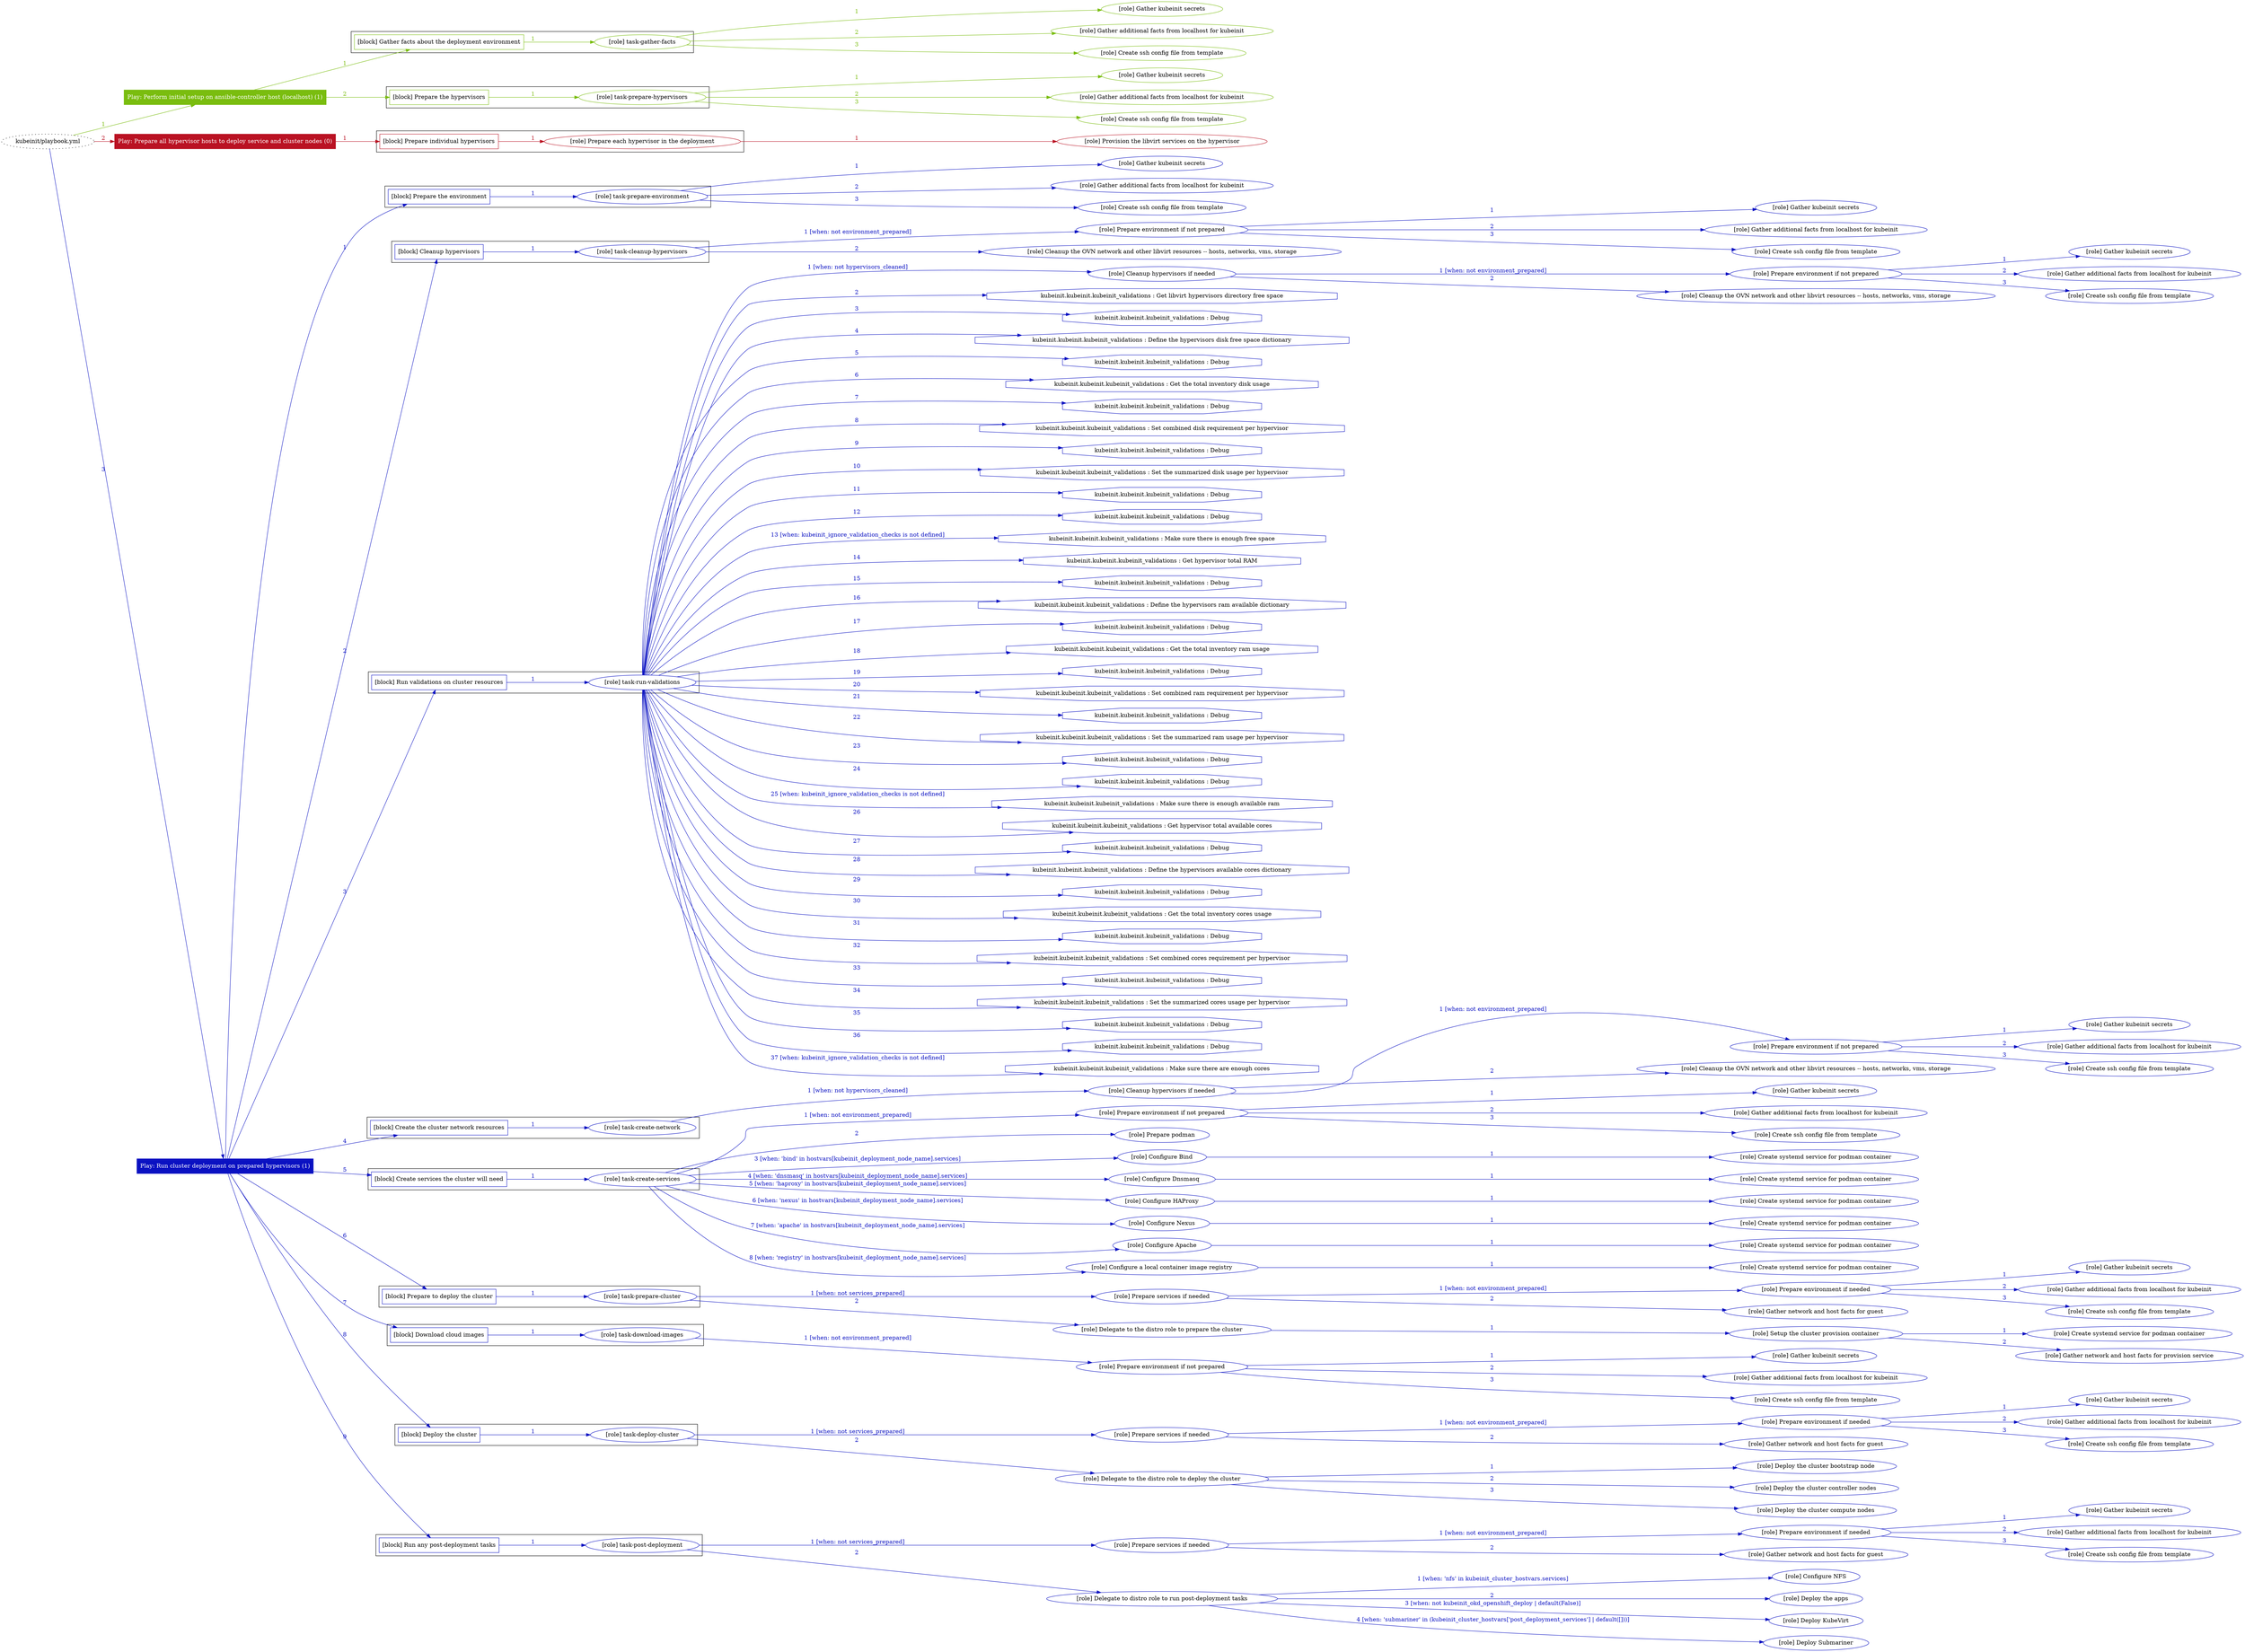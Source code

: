 digraph {
	graph [concentrate=true ordering=in rankdir=LR ratio=fill]
	edge [esep=5 sep=10]
	"kubeinit/playbook.yml" [URL="/home/runner/work/kubeinit/kubeinit/kubeinit/playbook.yml" id=playbook_770b2bcb style=dotted]
	play_a6b2f425 [label="Play: Perform initial setup on ansible-controller host (localhost) (1)" URL="/home/runner/work/kubeinit/kubeinit/kubeinit/playbook.yml" color="#7abd0f" fontcolor="#ffffff" id=play_a6b2f425 shape=box style=filled tooltip=localhost]
	"kubeinit/playbook.yml" -> play_a6b2f425 [label="1 " color="#7abd0f" fontcolor="#7abd0f" id=edge_608f2a81 labeltooltip="1 " tooltip="1 "]
	subgraph "Gather kubeinit secrets" {
		role_9c0bedec [label="[role] Gather kubeinit secrets" URL="/home/runner/.ansible/collections/ansible_collections/kubeinit/kubeinit/roles/kubeinit_prepare/tasks/gather_kubeinit_facts.yml" color="#7abd0f" id=role_9c0bedec tooltip="Gather kubeinit secrets"]
	}
	subgraph "Gather additional facts from localhost for kubeinit" {
		role_48fc778f [label="[role] Gather additional facts from localhost for kubeinit" URL="/home/runner/.ansible/collections/ansible_collections/kubeinit/kubeinit/roles/kubeinit_prepare/tasks/gather_kubeinit_facts.yml" color="#7abd0f" id=role_48fc778f tooltip="Gather additional facts from localhost for kubeinit"]
	}
	subgraph "Create ssh config file from template" {
		role_ca188989 [label="[role] Create ssh config file from template" URL="/home/runner/.ansible/collections/ansible_collections/kubeinit/kubeinit/roles/kubeinit_prepare/tasks/gather_kubeinit_facts.yml" color="#7abd0f" id=role_ca188989 tooltip="Create ssh config file from template"]
	}
	subgraph "task-gather-facts" {
		role_bcf61b9e [label="[role] task-gather-facts" URL="/home/runner/work/kubeinit/kubeinit/kubeinit/playbook.yml" color="#7abd0f" id=role_bcf61b9e tooltip="task-gather-facts"]
		role_bcf61b9e -> role_9c0bedec [label="1 " color="#7abd0f" fontcolor="#7abd0f" id=edge_e5b23761 labeltooltip="1 " tooltip="1 "]
		role_bcf61b9e -> role_48fc778f [label="2 " color="#7abd0f" fontcolor="#7abd0f" id=edge_c24b27b9 labeltooltip="2 " tooltip="2 "]
		role_bcf61b9e -> role_ca188989 [label="3 " color="#7abd0f" fontcolor="#7abd0f" id=edge_bb64323b labeltooltip="3 " tooltip="3 "]
	}
	subgraph "Gather kubeinit secrets" {
		role_89c09a71 [label="[role] Gather kubeinit secrets" URL="/home/runner/.ansible/collections/ansible_collections/kubeinit/kubeinit/roles/kubeinit_prepare/tasks/gather_kubeinit_facts.yml" color="#7abd0f" id=role_89c09a71 tooltip="Gather kubeinit secrets"]
	}
	subgraph "Gather additional facts from localhost for kubeinit" {
		role_793e8bdf [label="[role] Gather additional facts from localhost for kubeinit" URL="/home/runner/.ansible/collections/ansible_collections/kubeinit/kubeinit/roles/kubeinit_prepare/tasks/gather_kubeinit_facts.yml" color="#7abd0f" id=role_793e8bdf tooltip="Gather additional facts from localhost for kubeinit"]
	}
	subgraph "Create ssh config file from template" {
		role_535d9279 [label="[role] Create ssh config file from template" URL="/home/runner/.ansible/collections/ansible_collections/kubeinit/kubeinit/roles/kubeinit_prepare/tasks/gather_kubeinit_facts.yml" color="#7abd0f" id=role_535d9279 tooltip="Create ssh config file from template"]
	}
	subgraph "task-prepare-hypervisors" {
		role_38dd5b5f [label="[role] task-prepare-hypervisors" URL="/home/runner/work/kubeinit/kubeinit/kubeinit/playbook.yml" color="#7abd0f" id=role_38dd5b5f tooltip="task-prepare-hypervisors"]
		role_38dd5b5f -> role_89c09a71 [label="1 " color="#7abd0f" fontcolor="#7abd0f" id=edge_a8c02b60 labeltooltip="1 " tooltip="1 "]
		role_38dd5b5f -> role_793e8bdf [label="2 " color="#7abd0f" fontcolor="#7abd0f" id=edge_5cfa7fcc labeltooltip="2 " tooltip="2 "]
		role_38dd5b5f -> role_535d9279 [label="3 " color="#7abd0f" fontcolor="#7abd0f" id=edge_6ad752a6 labeltooltip="3 " tooltip="3 "]
	}
	subgraph "Play: Perform initial setup on ansible-controller host (localhost) (1)" {
		play_a6b2f425 -> block_223e8fef [label=1 color="#7abd0f" fontcolor="#7abd0f" id=edge_dcefed57 labeltooltip=1 tooltip=1]
		subgraph cluster_block_223e8fef {
			block_223e8fef [label="[block] Gather facts about the deployment environment" URL="/home/runner/work/kubeinit/kubeinit/kubeinit/playbook.yml" color="#7abd0f" id=block_223e8fef labeltooltip="Gather facts about the deployment environment" shape=box tooltip="Gather facts about the deployment environment"]
			block_223e8fef -> role_bcf61b9e [label="1 " color="#7abd0f" fontcolor="#7abd0f" id=edge_dea674a2 labeltooltip="1 " tooltip="1 "]
		}
		play_a6b2f425 -> block_bfd8b9db [label=2 color="#7abd0f" fontcolor="#7abd0f" id=edge_cc763da4 labeltooltip=2 tooltip=2]
		subgraph cluster_block_bfd8b9db {
			block_bfd8b9db [label="[block] Prepare the hypervisors" URL="/home/runner/work/kubeinit/kubeinit/kubeinit/playbook.yml" color="#7abd0f" id=block_bfd8b9db labeltooltip="Prepare the hypervisors" shape=box tooltip="Prepare the hypervisors"]
			block_bfd8b9db -> role_38dd5b5f [label="1 " color="#7abd0f" fontcolor="#7abd0f" id=edge_e0e0396a labeltooltip="1 " tooltip="1 "]
		}
	}
	play_3bdda816 [label="Play: Prepare all hypervisor hosts to deploy service and cluster nodes (0)" URL="/home/runner/work/kubeinit/kubeinit/kubeinit/playbook.yml" color="#ba1223" fontcolor="#ffffff" id=play_3bdda816 shape=box style=filled tooltip="Play: Prepare all hypervisor hosts to deploy service and cluster nodes (0)"]
	"kubeinit/playbook.yml" -> play_3bdda816 [label="2 " color="#ba1223" fontcolor="#ba1223" id=edge_a50a8cf2 labeltooltip="2 " tooltip="2 "]
	subgraph "Provision the libvirt services on the hypervisor" {
		role_02115a46 [label="[role] Provision the libvirt services on the hypervisor" URL="/home/runner/.ansible/collections/ansible_collections/kubeinit/kubeinit/roles/kubeinit_prepare/tasks/prepare_hypervisor.yml" color="#ba1223" id=role_02115a46 tooltip="Provision the libvirt services on the hypervisor"]
	}
	subgraph "Prepare each hypervisor in the deployment" {
		role_7aa940b7 [label="[role] Prepare each hypervisor in the deployment" URL="/home/runner/work/kubeinit/kubeinit/kubeinit/playbook.yml" color="#ba1223" id=role_7aa940b7 tooltip="Prepare each hypervisor in the deployment"]
		role_7aa940b7 -> role_02115a46 [label="1 " color="#ba1223" fontcolor="#ba1223" id=edge_b6061220 labeltooltip="1 " tooltip="1 "]
	}
	subgraph "Play: Prepare all hypervisor hosts to deploy service and cluster nodes (0)" {
		play_3bdda816 -> block_2fdb4573 [label=1 color="#ba1223" fontcolor="#ba1223" id=edge_1184bcc7 labeltooltip=1 tooltip=1]
		subgraph cluster_block_2fdb4573 {
			block_2fdb4573 [label="[block] Prepare individual hypervisors" URL="/home/runner/work/kubeinit/kubeinit/kubeinit/playbook.yml" color="#ba1223" id=block_2fdb4573 labeltooltip="Prepare individual hypervisors" shape=box tooltip="Prepare individual hypervisors"]
			block_2fdb4573 -> role_7aa940b7 [label="1 " color="#ba1223" fontcolor="#ba1223" id=edge_c86966ab labeltooltip="1 " tooltip="1 "]
		}
	}
	play_86068a63 [label="Play: Run cluster deployment on prepared hypervisors (1)" URL="/home/runner/work/kubeinit/kubeinit/kubeinit/playbook.yml" color="#0a11c2" fontcolor="#ffffff" id=play_86068a63 shape=box style=filled tooltip=localhost]
	"kubeinit/playbook.yml" -> play_86068a63 [label="3 " color="#0a11c2" fontcolor="#0a11c2" id=edge_2d4838cb labeltooltip="3 " tooltip="3 "]
	subgraph "Gather kubeinit secrets" {
		role_37e8c3ee [label="[role] Gather kubeinit secrets" URL="/home/runner/.ansible/collections/ansible_collections/kubeinit/kubeinit/roles/kubeinit_prepare/tasks/gather_kubeinit_facts.yml" color="#0a11c2" id=role_37e8c3ee tooltip="Gather kubeinit secrets"]
	}
	subgraph "Gather additional facts from localhost for kubeinit" {
		role_6dc13f31 [label="[role] Gather additional facts from localhost for kubeinit" URL="/home/runner/.ansible/collections/ansible_collections/kubeinit/kubeinit/roles/kubeinit_prepare/tasks/gather_kubeinit_facts.yml" color="#0a11c2" id=role_6dc13f31 tooltip="Gather additional facts from localhost for kubeinit"]
	}
	subgraph "Create ssh config file from template" {
		role_fbb7401f [label="[role] Create ssh config file from template" URL="/home/runner/.ansible/collections/ansible_collections/kubeinit/kubeinit/roles/kubeinit_prepare/tasks/gather_kubeinit_facts.yml" color="#0a11c2" id=role_fbb7401f tooltip="Create ssh config file from template"]
	}
	subgraph "task-prepare-environment" {
		role_91765e8a [label="[role] task-prepare-environment" URL="/home/runner/work/kubeinit/kubeinit/kubeinit/playbook.yml" color="#0a11c2" id=role_91765e8a tooltip="task-prepare-environment"]
		role_91765e8a -> role_37e8c3ee [label="1 " color="#0a11c2" fontcolor="#0a11c2" id=edge_6fc6bd46 labeltooltip="1 " tooltip="1 "]
		role_91765e8a -> role_6dc13f31 [label="2 " color="#0a11c2" fontcolor="#0a11c2" id=edge_27623c26 labeltooltip="2 " tooltip="2 "]
		role_91765e8a -> role_fbb7401f [label="3 " color="#0a11c2" fontcolor="#0a11c2" id=edge_b72da853 labeltooltip="3 " tooltip="3 "]
	}
	subgraph "Gather kubeinit secrets" {
		role_6a62e48d [label="[role] Gather kubeinit secrets" URL="/home/runner/.ansible/collections/ansible_collections/kubeinit/kubeinit/roles/kubeinit_prepare/tasks/gather_kubeinit_facts.yml" color="#0a11c2" id=role_6a62e48d tooltip="Gather kubeinit secrets"]
	}
	subgraph "Gather additional facts from localhost for kubeinit" {
		role_658aa18d [label="[role] Gather additional facts from localhost for kubeinit" URL="/home/runner/.ansible/collections/ansible_collections/kubeinit/kubeinit/roles/kubeinit_prepare/tasks/gather_kubeinit_facts.yml" color="#0a11c2" id=role_658aa18d tooltip="Gather additional facts from localhost for kubeinit"]
	}
	subgraph "Create ssh config file from template" {
		role_0465b2ec [label="[role] Create ssh config file from template" URL="/home/runner/.ansible/collections/ansible_collections/kubeinit/kubeinit/roles/kubeinit_prepare/tasks/gather_kubeinit_facts.yml" color="#0a11c2" id=role_0465b2ec tooltip="Create ssh config file from template"]
	}
	subgraph "Prepare environment if not prepared" {
		role_eb8ee64f [label="[role] Prepare environment if not prepared" URL="/home/runner/.ansible/collections/ansible_collections/kubeinit/kubeinit/roles/kubeinit_prepare/tasks/cleanup_hypervisors.yml" color="#0a11c2" id=role_eb8ee64f tooltip="Prepare environment if not prepared"]
		role_eb8ee64f -> role_6a62e48d [label="1 " color="#0a11c2" fontcolor="#0a11c2" id=edge_c602023e labeltooltip="1 " tooltip="1 "]
		role_eb8ee64f -> role_658aa18d [label="2 " color="#0a11c2" fontcolor="#0a11c2" id=edge_2c1552a1 labeltooltip="2 " tooltip="2 "]
		role_eb8ee64f -> role_0465b2ec [label="3 " color="#0a11c2" fontcolor="#0a11c2" id=edge_e25130ec labeltooltip="3 " tooltip="3 "]
	}
	subgraph "Cleanup the OVN network and other libvirt resources -- hosts, networks, vms, storage" {
		role_4af58c24 [label="[role] Cleanup the OVN network and other libvirt resources -- hosts, networks, vms, storage" URL="/home/runner/.ansible/collections/ansible_collections/kubeinit/kubeinit/roles/kubeinit_prepare/tasks/cleanup_hypervisors.yml" color="#0a11c2" id=role_4af58c24 tooltip="Cleanup the OVN network and other libvirt resources -- hosts, networks, vms, storage"]
	}
	subgraph "task-cleanup-hypervisors" {
		role_b2618529 [label="[role] task-cleanup-hypervisors" URL="/home/runner/work/kubeinit/kubeinit/kubeinit/playbook.yml" color="#0a11c2" id=role_b2618529 tooltip="task-cleanup-hypervisors"]
		role_b2618529 -> role_eb8ee64f [label="1 [when: not environment_prepared]" color="#0a11c2" fontcolor="#0a11c2" id=edge_8017316e labeltooltip="1 [when: not environment_prepared]" tooltip="1 [when: not environment_prepared]"]
		role_b2618529 -> role_4af58c24 [label="2 " color="#0a11c2" fontcolor="#0a11c2" id=edge_a6988690 labeltooltip="2 " tooltip="2 "]
	}
	subgraph "Gather kubeinit secrets" {
		role_9f1d3b28 [label="[role] Gather kubeinit secrets" URL="/home/runner/.ansible/collections/ansible_collections/kubeinit/kubeinit/roles/kubeinit_prepare/tasks/gather_kubeinit_facts.yml" color="#0a11c2" id=role_9f1d3b28 tooltip="Gather kubeinit secrets"]
	}
	subgraph "Gather additional facts from localhost for kubeinit" {
		role_761187b3 [label="[role] Gather additional facts from localhost for kubeinit" URL="/home/runner/.ansible/collections/ansible_collections/kubeinit/kubeinit/roles/kubeinit_prepare/tasks/gather_kubeinit_facts.yml" color="#0a11c2" id=role_761187b3 tooltip="Gather additional facts from localhost for kubeinit"]
	}
	subgraph "Create ssh config file from template" {
		role_08616731 [label="[role] Create ssh config file from template" URL="/home/runner/.ansible/collections/ansible_collections/kubeinit/kubeinit/roles/kubeinit_prepare/tasks/gather_kubeinit_facts.yml" color="#0a11c2" id=role_08616731 tooltip="Create ssh config file from template"]
	}
	subgraph "Prepare environment if not prepared" {
		role_edda09ac [label="[role] Prepare environment if not prepared" URL="/home/runner/.ansible/collections/ansible_collections/kubeinit/kubeinit/roles/kubeinit_prepare/tasks/cleanup_hypervisors.yml" color="#0a11c2" id=role_edda09ac tooltip="Prepare environment if not prepared"]
		role_edda09ac -> role_9f1d3b28 [label="1 " color="#0a11c2" fontcolor="#0a11c2" id=edge_7bbaef90 labeltooltip="1 " tooltip="1 "]
		role_edda09ac -> role_761187b3 [label="2 " color="#0a11c2" fontcolor="#0a11c2" id=edge_a085eb67 labeltooltip="2 " tooltip="2 "]
		role_edda09ac -> role_08616731 [label="3 " color="#0a11c2" fontcolor="#0a11c2" id=edge_4e32f335 labeltooltip="3 " tooltip="3 "]
	}
	subgraph "Cleanup the OVN network and other libvirt resources -- hosts, networks, vms, storage" {
		role_241ee6b4 [label="[role] Cleanup the OVN network and other libvirt resources -- hosts, networks, vms, storage" URL="/home/runner/.ansible/collections/ansible_collections/kubeinit/kubeinit/roles/kubeinit_prepare/tasks/cleanup_hypervisors.yml" color="#0a11c2" id=role_241ee6b4 tooltip="Cleanup the OVN network and other libvirt resources -- hosts, networks, vms, storage"]
	}
	subgraph "Cleanup hypervisors if needed" {
		role_dd9316d0 [label="[role] Cleanup hypervisors if needed" URL="/home/runner/.ansible/collections/ansible_collections/kubeinit/kubeinit/roles/kubeinit_validations/tasks/main.yml" color="#0a11c2" id=role_dd9316d0 tooltip="Cleanup hypervisors if needed"]
		role_dd9316d0 -> role_edda09ac [label="1 [when: not environment_prepared]" color="#0a11c2" fontcolor="#0a11c2" id=edge_c440ba37 labeltooltip="1 [when: not environment_prepared]" tooltip="1 [when: not environment_prepared]"]
		role_dd9316d0 -> role_241ee6b4 [label="2 " color="#0a11c2" fontcolor="#0a11c2" id=edge_a31e7faf labeltooltip="2 " tooltip="2 "]
	}
	subgraph "task-run-validations" {
		role_c16fe1de [label="[role] task-run-validations" URL="/home/runner/work/kubeinit/kubeinit/kubeinit/playbook.yml" color="#0a11c2" id=role_c16fe1de tooltip="task-run-validations"]
		role_c16fe1de -> role_dd9316d0 [label="1 [when: not hypervisors_cleaned]" color="#0a11c2" fontcolor="#0a11c2" id=edge_351ab6a3 labeltooltip="1 [when: not hypervisors_cleaned]" tooltip="1 [when: not hypervisors_cleaned]"]
		task_4bd1fe3a [label="kubeinit.kubeinit.kubeinit_validations : Get libvirt hypervisors directory free space" URL="/home/runner/.ansible/collections/ansible_collections/kubeinit/kubeinit/roles/kubeinit_validations/tasks/10_libvirt_free_space.yml" color="#0a11c2" id=task_4bd1fe3a shape=octagon tooltip="kubeinit.kubeinit.kubeinit_validations : Get libvirt hypervisors directory free space"]
		role_c16fe1de -> task_4bd1fe3a [label="2 " color="#0a11c2" fontcolor="#0a11c2" id=edge_cdb89f92 labeltooltip="2 " tooltip="2 "]
		task_44fac0bd [label="kubeinit.kubeinit.kubeinit_validations : Debug" URL="/home/runner/.ansible/collections/ansible_collections/kubeinit/kubeinit/roles/kubeinit_validations/tasks/10_libvirt_free_space.yml" color="#0a11c2" id=task_44fac0bd shape=octagon tooltip="kubeinit.kubeinit.kubeinit_validations : Debug"]
		role_c16fe1de -> task_44fac0bd [label="3 " color="#0a11c2" fontcolor="#0a11c2" id=edge_70454f95 labeltooltip="3 " tooltip="3 "]
		task_4ca756de [label="kubeinit.kubeinit.kubeinit_validations : Define the hypervisors disk free space dictionary" URL="/home/runner/.ansible/collections/ansible_collections/kubeinit/kubeinit/roles/kubeinit_validations/tasks/10_libvirt_free_space.yml" color="#0a11c2" id=task_4ca756de shape=octagon tooltip="kubeinit.kubeinit.kubeinit_validations : Define the hypervisors disk free space dictionary"]
		role_c16fe1de -> task_4ca756de [label="4 " color="#0a11c2" fontcolor="#0a11c2" id=edge_22ebab8a labeltooltip="4 " tooltip="4 "]
		task_81249d67 [label="kubeinit.kubeinit.kubeinit_validations : Debug" URL="/home/runner/.ansible/collections/ansible_collections/kubeinit/kubeinit/roles/kubeinit_validations/tasks/10_libvirt_free_space.yml" color="#0a11c2" id=task_81249d67 shape=octagon tooltip="kubeinit.kubeinit.kubeinit_validations : Debug"]
		role_c16fe1de -> task_81249d67 [label="5 " color="#0a11c2" fontcolor="#0a11c2" id=edge_d7e572aa labeltooltip="5 " tooltip="5 "]
		task_ab14aa85 [label="kubeinit.kubeinit.kubeinit_validations : Get the total inventory disk usage" URL="/home/runner/.ansible/collections/ansible_collections/kubeinit/kubeinit/roles/kubeinit_validations/tasks/10_libvirt_free_space.yml" color="#0a11c2" id=task_ab14aa85 shape=octagon tooltip="kubeinit.kubeinit.kubeinit_validations : Get the total inventory disk usage"]
		role_c16fe1de -> task_ab14aa85 [label="6 " color="#0a11c2" fontcolor="#0a11c2" id=edge_5898e41b labeltooltip="6 " tooltip="6 "]
		task_8a16f9f9 [label="kubeinit.kubeinit.kubeinit_validations : Debug" URL="/home/runner/.ansible/collections/ansible_collections/kubeinit/kubeinit/roles/kubeinit_validations/tasks/10_libvirt_free_space.yml" color="#0a11c2" id=task_8a16f9f9 shape=octagon tooltip="kubeinit.kubeinit.kubeinit_validations : Debug"]
		role_c16fe1de -> task_8a16f9f9 [label="7 " color="#0a11c2" fontcolor="#0a11c2" id=edge_6576ab79 labeltooltip="7 " tooltip="7 "]
		task_32f77d26 [label="kubeinit.kubeinit.kubeinit_validations : Set combined disk requirement per hypervisor" URL="/home/runner/.ansible/collections/ansible_collections/kubeinit/kubeinit/roles/kubeinit_validations/tasks/10_libvirt_free_space.yml" color="#0a11c2" id=task_32f77d26 shape=octagon tooltip="kubeinit.kubeinit.kubeinit_validations : Set combined disk requirement per hypervisor"]
		role_c16fe1de -> task_32f77d26 [label="8 " color="#0a11c2" fontcolor="#0a11c2" id=edge_788140ba labeltooltip="8 " tooltip="8 "]
		task_34f57f39 [label="kubeinit.kubeinit.kubeinit_validations : Debug" URL="/home/runner/.ansible/collections/ansible_collections/kubeinit/kubeinit/roles/kubeinit_validations/tasks/10_libvirt_free_space.yml" color="#0a11c2" id=task_34f57f39 shape=octagon tooltip="kubeinit.kubeinit.kubeinit_validations : Debug"]
		role_c16fe1de -> task_34f57f39 [label="9 " color="#0a11c2" fontcolor="#0a11c2" id=edge_be8f1eb9 labeltooltip="9 " tooltip="9 "]
		task_83ca85dc [label="kubeinit.kubeinit.kubeinit_validations : Set the summarized disk usage per hypervisor" URL="/home/runner/.ansible/collections/ansible_collections/kubeinit/kubeinit/roles/kubeinit_validations/tasks/10_libvirt_free_space.yml" color="#0a11c2" id=task_83ca85dc shape=octagon tooltip="kubeinit.kubeinit.kubeinit_validations : Set the summarized disk usage per hypervisor"]
		role_c16fe1de -> task_83ca85dc [label="10 " color="#0a11c2" fontcolor="#0a11c2" id=edge_b8803fca labeltooltip="10 " tooltip="10 "]
		task_55d7d79b [label="kubeinit.kubeinit.kubeinit_validations : Debug" URL="/home/runner/.ansible/collections/ansible_collections/kubeinit/kubeinit/roles/kubeinit_validations/tasks/10_libvirt_free_space.yml" color="#0a11c2" id=task_55d7d79b shape=octagon tooltip="kubeinit.kubeinit.kubeinit_validations : Debug"]
		role_c16fe1de -> task_55d7d79b [label="11 " color="#0a11c2" fontcolor="#0a11c2" id=edge_7b70e0b0 labeltooltip="11 " tooltip="11 "]
		task_7265178b [label="kubeinit.kubeinit.kubeinit_validations : Debug" URL="/home/runner/.ansible/collections/ansible_collections/kubeinit/kubeinit/roles/kubeinit_validations/tasks/10_libvirt_free_space.yml" color="#0a11c2" id=task_7265178b shape=octagon tooltip="kubeinit.kubeinit.kubeinit_validations : Debug"]
		role_c16fe1de -> task_7265178b [label="12 " color="#0a11c2" fontcolor="#0a11c2" id=edge_1e57b029 labeltooltip="12 " tooltip="12 "]
		task_7c3e5540 [label="kubeinit.kubeinit.kubeinit_validations : Make sure there is enough free space" URL="/home/runner/.ansible/collections/ansible_collections/kubeinit/kubeinit/roles/kubeinit_validations/tasks/10_libvirt_free_space.yml" color="#0a11c2" id=task_7c3e5540 shape=octagon tooltip="kubeinit.kubeinit.kubeinit_validations : Make sure there is enough free space"]
		role_c16fe1de -> task_7c3e5540 [label="13 [when: kubeinit_ignore_validation_checks is not defined]" color="#0a11c2" fontcolor="#0a11c2" id=edge_1ba02477 labeltooltip="13 [when: kubeinit_ignore_validation_checks is not defined]" tooltip="13 [when: kubeinit_ignore_validation_checks is not defined]"]
		task_be99c139 [label="kubeinit.kubeinit.kubeinit_validations : Get hypervisor total RAM" URL="/home/runner/.ansible/collections/ansible_collections/kubeinit/kubeinit/roles/kubeinit_validations/tasks/20_libvirt_available_ram.yml" color="#0a11c2" id=task_be99c139 shape=octagon tooltip="kubeinit.kubeinit.kubeinit_validations : Get hypervisor total RAM"]
		role_c16fe1de -> task_be99c139 [label="14 " color="#0a11c2" fontcolor="#0a11c2" id=edge_e6afa920 labeltooltip="14 " tooltip="14 "]
		task_05049317 [label="kubeinit.kubeinit.kubeinit_validations : Debug" URL="/home/runner/.ansible/collections/ansible_collections/kubeinit/kubeinit/roles/kubeinit_validations/tasks/20_libvirt_available_ram.yml" color="#0a11c2" id=task_05049317 shape=octagon tooltip="kubeinit.kubeinit.kubeinit_validations : Debug"]
		role_c16fe1de -> task_05049317 [label="15 " color="#0a11c2" fontcolor="#0a11c2" id=edge_31e13538 labeltooltip="15 " tooltip="15 "]
		task_7384386f [label="kubeinit.kubeinit.kubeinit_validations : Define the hypervisors ram available dictionary" URL="/home/runner/.ansible/collections/ansible_collections/kubeinit/kubeinit/roles/kubeinit_validations/tasks/20_libvirt_available_ram.yml" color="#0a11c2" id=task_7384386f shape=octagon tooltip="kubeinit.kubeinit.kubeinit_validations : Define the hypervisors ram available dictionary"]
		role_c16fe1de -> task_7384386f [label="16 " color="#0a11c2" fontcolor="#0a11c2" id=edge_dbc4c9ea labeltooltip="16 " tooltip="16 "]
		task_2d086bec [label="kubeinit.kubeinit.kubeinit_validations : Debug" URL="/home/runner/.ansible/collections/ansible_collections/kubeinit/kubeinit/roles/kubeinit_validations/tasks/20_libvirt_available_ram.yml" color="#0a11c2" id=task_2d086bec shape=octagon tooltip="kubeinit.kubeinit.kubeinit_validations : Debug"]
		role_c16fe1de -> task_2d086bec [label="17 " color="#0a11c2" fontcolor="#0a11c2" id=edge_f5c86f76 labeltooltip="17 " tooltip="17 "]
		task_db0ac60b [label="kubeinit.kubeinit.kubeinit_validations : Get the total inventory ram usage" URL="/home/runner/.ansible/collections/ansible_collections/kubeinit/kubeinit/roles/kubeinit_validations/tasks/20_libvirt_available_ram.yml" color="#0a11c2" id=task_db0ac60b shape=octagon tooltip="kubeinit.kubeinit.kubeinit_validations : Get the total inventory ram usage"]
		role_c16fe1de -> task_db0ac60b [label="18 " color="#0a11c2" fontcolor="#0a11c2" id=edge_8cb8e60f labeltooltip="18 " tooltip="18 "]
		task_db4b2824 [label="kubeinit.kubeinit.kubeinit_validations : Debug" URL="/home/runner/.ansible/collections/ansible_collections/kubeinit/kubeinit/roles/kubeinit_validations/tasks/20_libvirt_available_ram.yml" color="#0a11c2" id=task_db4b2824 shape=octagon tooltip="kubeinit.kubeinit.kubeinit_validations : Debug"]
		role_c16fe1de -> task_db4b2824 [label="19 " color="#0a11c2" fontcolor="#0a11c2" id=edge_4c519f7e labeltooltip="19 " tooltip="19 "]
		task_0aa604ef [label="kubeinit.kubeinit.kubeinit_validations : Set combined ram requirement per hypervisor" URL="/home/runner/.ansible/collections/ansible_collections/kubeinit/kubeinit/roles/kubeinit_validations/tasks/20_libvirt_available_ram.yml" color="#0a11c2" id=task_0aa604ef shape=octagon tooltip="kubeinit.kubeinit.kubeinit_validations : Set combined ram requirement per hypervisor"]
		role_c16fe1de -> task_0aa604ef [label="20 " color="#0a11c2" fontcolor="#0a11c2" id=edge_d265cd47 labeltooltip="20 " tooltip="20 "]
		task_b1b71503 [label="kubeinit.kubeinit.kubeinit_validations : Debug" URL="/home/runner/.ansible/collections/ansible_collections/kubeinit/kubeinit/roles/kubeinit_validations/tasks/20_libvirt_available_ram.yml" color="#0a11c2" id=task_b1b71503 shape=octagon tooltip="kubeinit.kubeinit.kubeinit_validations : Debug"]
		role_c16fe1de -> task_b1b71503 [label="21 " color="#0a11c2" fontcolor="#0a11c2" id=edge_242a7258 labeltooltip="21 " tooltip="21 "]
		task_3e3a5ec0 [label="kubeinit.kubeinit.kubeinit_validations : Set the summarized ram usage per hypervisor" URL="/home/runner/.ansible/collections/ansible_collections/kubeinit/kubeinit/roles/kubeinit_validations/tasks/20_libvirt_available_ram.yml" color="#0a11c2" id=task_3e3a5ec0 shape=octagon tooltip="kubeinit.kubeinit.kubeinit_validations : Set the summarized ram usage per hypervisor"]
		role_c16fe1de -> task_3e3a5ec0 [label="22 " color="#0a11c2" fontcolor="#0a11c2" id=edge_112b94a5 labeltooltip="22 " tooltip="22 "]
		task_fba3ea0b [label="kubeinit.kubeinit.kubeinit_validations : Debug" URL="/home/runner/.ansible/collections/ansible_collections/kubeinit/kubeinit/roles/kubeinit_validations/tasks/20_libvirt_available_ram.yml" color="#0a11c2" id=task_fba3ea0b shape=octagon tooltip="kubeinit.kubeinit.kubeinit_validations : Debug"]
		role_c16fe1de -> task_fba3ea0b [label="23 " color="#0a11c2" fontcolor="#0a11c2" id=edge_011bb648 labeltooltip="23 " tooltip="23 "]
		task_e07891a9 [label="kubeinit.kubeinit.kubeinit_validations : Debug" URL="/home/runner/.ansible/collections/ansible_collections/kubeinit/kubeinit/roles/kubeinit_validations/tasks/20_libvirt_available_ram.yml" color="#0a11c2" id=task_e07891a9 shape=octagon tooltip="kubeinit.kubeinit.kubeinit_validations : Debug"]
		role_c16fe1de -> task_e07891a9 [label="24 " color="#0a11c2" fontcolor="#0a11c2" id=edge_04f80d73 labeltooltip="24 " tooltip="24 "]
		task_d4e6ede5 [label="kubeinit.kubeinit.kubeinit_validations : Make sure there is enough available ram" URL="/home/runner/.ansible/collections/ansible_collections/kubeinit/kubeinit/roles/kubeinit_validations/tasks/20_libvirt_available_ram.yml" color="#0a11c2" id=task_d4e6ede5 shape=octagon tooltip="kubeinit.kubeinit.kubeinit_validations : Make sure there is enough available ram"]
		role_c16fe1de -> task_d4e6ede5 [label="25 [when: kubeinit_ignore_validation_checks is not defined]" color="#0a11c2" fontcolor="#0a11c2" id=edge_fa48274f labeltooltip="25 [when: kubeinit_ignore_validation_checks is not defined]" tooltip="25 [when: kubeinit_ignore_validation_checks is not defined]"]
		task_667fecbd [label="kubeinit.kubeinit.kubeinit_validations : Get hypervisor total available cores" URL="/home/runner/.ansible/collections/ansible_collections/kubeinit/kubeinit/roles/kubeinit_validations/tasks/30_libvirt_check_cpu_cores.yml" color="#0a11c2" id=task_667fecbd shape=octagon tooltip="kubeinit.kubeinit.kubeinit_validations : Get hypervisor total available cores"]
		role_c16fe1de -> task_667fecbd [label="26 " color="#0a11c2" fontcolor="#0a11c2" id=edge_fbb4fe0f labeltooltip="26 " tooltip="26 "]
		task_1572d28d [label="kubeinit.kubeinit.kubeinit_validations : Debug" URL="/home/runner/.ansible/collections/ansible_collections/kubeinit/kubeinit/roles/kubeinit_validations/tasks/30_libvirt_check_cpu_cores.yml" color="#0a11c2" id=task_1572d28d shape=octagon tooltip="kubeinit.kubeinit.kubeinit_validations : Debug"]
		role_c16fe1de -> task_1572d28d [label="27 " color="#0a11c2" fontcolor="#0a11c2" id=edge_12056ead labeltooltip="27 " tooltip="27 "]
		task_fb1db1bd [label="kubeinit.kubeinit.kubeinit_validations : Define the hypervisors available cores dictionary" URL="/home/runner/.ansible/collections/ansible_collections/kubeinit/kubeinit/roles/kubeinit_validations/tasks/30_libvirt_check_cpu_cores.yml" color="#0a11c2" id=task_fb1db1bd shape=octagon tooltip="kubeinit.kubeinit.kubeinit_validations : Define the hypervisors available cores dictionary"]
		role_c16fe1de -> task_fb1db1bd [label="28 " color="#0a11c2" fontcolor="#0a11c2" id=edge_d084c28d labeltooltip="28 " tooltip="28 "]
		task_be8ceeed [label="kubeinit.kubeinit.kubeinit_validations : Debug" URL="/home/runner/.ansible/collections/ansible_collections/kubeinit/kubeinit/roles/kubeinit_validations/tasks/30_libvirt_check_cpu_cores.yml" color="#0a11c2" id=task_be8ceeed shape=octagon tooltip="kubeinit.kubeinit.kubeinit_validations : Debug"]
		role_c16fe1de -> task_be8ceeed [label="29 " color="#0a11c2" fontcolor="#0a11c2" id=edge_8fd5aedd labeltooltip="29 " tooltip="29 "]
		task_6d623ea9 [label="kubeinit.kubeinit.kubeinit_validations : Get the total inventory cores usage" URL="/home/runner/.ansible/collections/ansible_collections/kubeinit/kubeinit/roles/kubeinit_validations/tasks/30_libvirt_check_cpu_cores.yml" color="#0a11c2" id=task_6d623ea9 shape=octagon tooltip="kubeinit.kubeinit.kubeinit_validations : Get the total inventory cores usage"]
		role_c16fe1de -> task_6d623ea9 [label="30 " color="#0a11c2" fontcolor="#0a11c2" id=edge_af9a8532 labeltooltip="30 " tooltip="30 "]
		task_1a4ff239 [label="kubeinit.kubeinit.kubeinit_validations : Debug" URL="/home/runner/.ansible/collections/ansible_collections/kubeinit/kubeinit/roles/kubeinit_validations/tasks/30_libvirt_check_cpu_cores.yml" color="#0a11c2" id=task_1a4ff239 shape=octagon tooltip="kubeinit.kubeinit.kubeinit_validations : Debug"]
		role_c16fe1de -> task_1a4ff239 [label="31 " color="#0a11c2" fontcolor="#0a11c2" id=edge_6bca9032 labeltooltip="31 " tooltip="31 "]
		task_906e5b18 [label="kubeinit.kubeinit.kubeinit_validations : Set combined cores requirement per hypervisor" URL="/home/runner/.ansible/collections/ansible_collections/kubeinit/kubeinit/roles/kubeinit_validations/tasks/30_libvirt_check_cpu_cores.yml" color="#0a11c2" id=task_906e5b18 shape=octagon tooltip="kubeinit.kubeinit.kubeinit_validations : Set combined cores requirement per hypervisor"]
		role_c16fe1de -> task_906e5b18 [label="32 " color="#0a11c2" fontcolor="#0a11c2" id=edge_2ae62223 labeltooltip="32 " tooltip="32 "]
		task_9d5772c3 [label="kubeinit.kubeinit.kubeinit_validations : Debug" URL="/home/runner/.ansible/collections/ansible_collections/kubeinit/kubeinit/roles/kubeinit_validations/tasks/30_libvirt_check_cpu_cores.yml" color="#0a11c2" id=task_9d5772c3 shape=octagon tooltip="kubeinit.kubeinit.kubeinit_validations : Debug"]
		role_c16fe1de -> task_9d5772c3 [label="33 " color="#0a11c2" fontcolor="#0a11c2" id=edge_2012ef03 labeltooltip="33 " tooltip="33 "]
		task_7c1316ac [label="kubeinit.kubeinit.kubeinit_validations : Set the summarized cores usage per hypervisor" URL="/home/runner/.ansible/collections/ansible_collections/kubeinit/kubeinit/roles/kubeinit_validations/tasks/30_libvirt_check_cpu_cores.yml" color="#0a11c2" id=task_7c1316ac shape=octagon tooltip="kubeinit.kubeinit.kubeinit_validations : Set the summarized cores usage per hypervisor"]
		role_c16fe1de -> task_7c1316ac [label="34 " color="#0a11c2" fontcolor="#0a11c2" id=edge_d32e93fb labeltooltip="34 " tooltip="34 "]
		task_03f41050 [label="kubeinit.kubeinit.kubeinit_validations : Debug" URL="/home/runner/.ansible/collections/ansible_collections/kubeinit/kubeinit/roles/kubeinit_validations/tasks/30_libvirt_check_cpu_cores.yml" color="#0a11c2" id=task_03f41050 shape=octagon tooltip="kubeinit.kubeinit.kubeinit_validations : Debug"]
		role_c16fe1de -> task_03f41050 [label="35 " color="#0a11c2" fontcolor="#0a11c2" id=edge_6eb226ec labeltooltip="35 " tooltip="35 "]
		task_3bd49daf [label="kubeinit.kubeinit.kubeinit_validations : Debug" URL="/home/runner/.ansible/collections/ansible_collections/kubeinit/kubeinit/roles/kubeinit_validations/tasks/30_libvirt_check_cpu_cores.yml" color="#0a11c2" id=task_3bd49daf shape=octagon tooltip="kubeinit.kubeinit.kubeinit_validations : Debug"]
		role_c16fe1de -> task_3bd49daf [label="36 " color="#0a11c2" fontcolor="#0a11c2" id=edge_02b91aa9 labeltooltip="36 " tooltip="36 "]
		task_d9702d06 [label="kubeinit.kubeinit.kubeinit_validations : Make sure there are enough cores" URL="/home/runner/.ansible/collections/ansible_collections/kubeinit/kubeinit/roles/kubeinit_validations/tasks/30_libvirt_check_cpu_cores.yml" color="#0a11c2" id=task_d9702d06 shape=octagon tooltip="kubeinit.kubeinit.kubeinit_validations : Make sure there are enough cores"]
		role_c16fe1de -> task_d9702d06 [label="37 [when: kubeinit_ignore_validation_checks is not defined]" color="#0a11c2" fontcolor="#0a11c2" id=edge_f19efb25 labeltooltip="37 [when: kubeinit_ignore_validation_checks is not defined]" tooltip="37 [when: kubeinit_ignore_validation_checks is not defined]"]
	}
	subgraph "Gather kubeinit secrets" {
		role_f8effa92 [label="[role] Gather kubeinit secrets" URL="/home/runner/.ansible/collections/ansible_collections/kubeinit/kubeinit/roles/kubeinit_prepare/tasks/gather_kubeinit_facts.yml" color="#0a11c2" id=role_f8effa92 tooltip="Gather kubeinit secrets"]
	}
	subgraph "Gather additional facts from localhost for kubeinit" {
		role_a9b40663 [label="[role] Gather additional facts from localhost for kubeinit" URL="/home/runner/.ansible/collections/ansible_collections/kubeinit/kubeinit/roles/kubeinit_prepare/tasks/gather_kubeinit_facts.yml" color="#0a11c2" id=role_a9b40663 tooltip="Gather additional facts from localhost for kubeinit"]
	}
	subgraph "Create ssh config file from template" {
		role_8a0a73e6 [label="[role] Create ssh config file from template" URL="/home/runner/.ansible/collections/ansible_collections/kubeinit/kubeinit/roles/kubeinit_prepare/tasks/gather_kubeinit_facts.yml" color="#0a11c2" id=role_8a0a73e6 tooltip="Create ssh config file from template"]
	}
	subgraph "Prepare environment if not prepared" {
		role_839f5389 [label="[role] Prepare environment if not prepared" URL="/home/runner/.ansible/collections/ansible_collections/kubeinit/kubeinit/roles/kubeinit_prepare/tasks/cleanup_hypervisors.yml" color="#0a11c2" id=role_839f5389 tooltip="Prepare environment if not prepared"]
		role_839f5389 -> role_f8effa92 [label="1 " color="#0a11c2" fontcolor="#0a11c2" id=edge_a6c11b6a labeltooltip="1 " tooltip="1 "]
		role_839f5389 -> role_a9b40663 [label="2 " color="#0a11c2" fontcolor="#0a11c2" id=edge_6028779a labeltooltip="2 " tooltip="2 "]
		role_839f5389 -> role_8a0a73e6 [label="3 " color="#0a11c2" fontcolor="#0a11c2" id=edge_2a888650 labeltooltip="3 " tooltip="3 "]
	}
	subgraph "Cleanup the OVN network and other libvirt resources -- hosts, networks, vms, storage" {
		role_361df45e [label="[role] Cleanup the OVN network and other libvirt resources -- hosts, networks, vms, storage" URL="/home/runner/.ansible/collections/ansible_collections/kubeinit/kubeinit/roles/kubeinit_prepare/tasks/cleanup_hypervisors.yml" color="#0a11c2" id=role_361df45e tooltip="Cleanup the OVN network and other libvirt resources -- hosts, networks, vms, storage"]
	}
	subgraph "Cleanup hypervisors if needed" {
		role_984c12d4 [label="[role] Cleanup hypervisors if needed" URL="/home/runner/.ansible/collections/ansible_collections/kubeinit/kubeinit/roles/kubeinit_libvirt/tasks/create_network.yml" color="#0a11c2" id=role_984c12d4 tooltip="Cleanup hypervisors if needed"]
		role_984c12d4 -> role_839f5389 [label="1 [when: not environment_prepared]" color="#0a11c2" fontcolor="#0a11c2" id=edge_f1ea1cce labeltooltip="1 [when: not environment_prepared]" tooltip="1 [when: not environment_prepared]"]
		role_984c12d4 -> role_361df45e [label="2 " color="#0a11c2" fontcolor="#0a11c2" id=edge_f9c9b436 labeltooltip="2 " tooltip="2 "]
	}
	subgraph "task-create-network" {
		role_d51b2b23 [label="[role] task-create-network" URL="/home/runner/work/kubeinit/kubeinit/kubeinit/playbook.yml" color="#0a11c2" id=role_d51b2b23 tooltip="task-create-network"]
		role_d51b2b23 -> role_984c12d4 [label="1 [when: not hypervisors_cleaned]" color="#0a11c2" fontcolor="#0a11c2" id=edge_ec6b6c47 labeltooltip="1 [when: not hypervisors_cleaned]" tooltip="1 [when: not hypervisors_cleaned]"]
	}
	subgraph "Gather kubeinit secrets" {
		role_221791b9 [label="[role] Gather kubeinit secrets" URL="/home/runner/.ansible/collections/ansible_collections/kubeinit/kubeinit/roles/kubeinit_prepare/tasks/gather_kubeinit_facts.yml" color="#0a11c2" id=role_221791b9 tooltip="Gather kubeinit secrets"]
	}
	subgraph "Gather additional facts from localhost for kubeinit" {
		role_79c590f2 [label="[role] Gather additional facts from localhost for kubeinit" URL="/home/runner/.ansible/collections/ansible_collections/kubeinit/kubeinit/roles/kubeinit_prepare/tasks/gather_kubeinit_facts.yml" color="#0a11c2" id=role_79c590f2 tooltip="Gather additional facts from localhost for kubeinit"]
	}
	subgraph "Create ssh config file from template" {
		role_a134a9c4 [label="[role] Create ssh config file from template" URL="/home/runner/.ansible/collections/ansible_collections/kubeinit/kubeinit/roles/kubeinit_prepare/tasks/gather_kubeinit_facts.yml" color="#0a11c2" id=role_a134a9c4 tooltip="Create ssh config file from template"]
	}
	subgraph "Prepare environment if not prepared" {
		role_ac38f3eb [label="[role] Prepare environment if not prepared" URL="/home/runner/.ansible/collections/ansible_collections/kubeinit/kubeinit/roles/kubeinit_services/tasks/main.yml" color="#0a11c2" id=role_ac38f3eb tooltip="Prepare environment if not prepared"]
		role_ac38f3eb -> role_221791b9 [label="1 " color="#0a11c2" fontcolor="#0a11c2" id=edge_0c4ea948 labeltooltip="1 " tooltip="1 "]
		role_ac38f3eb -> role_79c590f2 [label="2 " color="#0a11c2" fontcolor="#0a11c2" id=edge_d0620df0 labeltooltip="2 " tooltip="2 "]
		role_ac38f3eb -> role_a134a9c4 [label="3 " color="#0a11c2" fontcolor="#0a11c2" id=edge_0b7a4dcf labeltooltip="3 " tooltip="3 "]
	}
	subgraph "Prepare podman" {
		role_f5a82348 [label="[role] Prepare podman" URL="/home/runner/.ansible/collections/ansible_collections/kubeinit/kubeinit/roles/kubeinit_services/tasks/00_create_service_pod.yml" color="#0a11c2" id=role_f5a82348 tooltip="Prepare podman"]
	}
	subgraph "Create systemd service for podman container" {
		role_cf641620 [label="[role] Create systemd service for podman container" URL="/home/runner/.ansible/collections/ansible_collections/kubeinit/kubeinit/roles/kubeinit_bind/tasks/main.yml" color="#0a11c2" id=role_cf641620 tooltip="Create systemd service for podman container"]
	}
	subgraph "Configure Bind" {
		role_03dc7b11 [label="[role] Configure Bind" URL="/home/runner/.ansible/collections/ansible_collections/kubeinit/kubeinit/roles/kubeinit_services/tasks/start_services_containers.yml" color="#0a11c2" id=role_03dc7b11 tooltip="Configure Bind"]
		role_03dc7b11 -> role_cf641620 [label="1 " color="#0a11c2" fontcolor="#0a11c2" id=edge_0503fb9e labeltooltip="1 " tooltip="1 "]
	}
	subgraph "Create systemd service for podman container" {
		role_282e986a [label="[role] Create systemd service for podman container" URL="/home/runner/.ansible/collections/ansible_collections/kubeinit/kubeinit/roles/kubeinit_dnsmasq/tasks/main.yml" color="#0a11c2" id=role_282e986a tooltip="Create systemd service for podman container"]
	}
	subgraph "Configure Dnsmasq" {
		role_57493f86 [label="[role] Configure Dnsmasq" URL="/home/runner/.ansible/collections/ansible_collections/kubeinit/kubeinit/roles/kubeinit_services/tasks/start_services_containers.yml" color="#0a11c2" id=role_57493f86 tooltip="Configure Dnsmasq"]
		role_57493f86 -> role_282e986a [label="1 " color="#0a11c2" fontcolor="#0a11c2" id=edge_e017f200 labeltooltip="1 " tooltip="1 "]
	}
	subgraph "Create systemd service for podman container" {
		role_2efb0168 [label="[role] Create systemd service for podman container" URL="/home/runner/.ansible/collections/ansible_collections/kubeinit/kubeinit/roles/kubeinit_haproxy/tasks/main.yml" color="#0a11c2" id=role_2efb0168 tooltip="Create systemd service for podman container"]
	}
	subgraph "Configure HAProxy" {
		role_e33c871f [label="[role] Configure HAProxy" URL="/home/runner/.ansible/collections/ansible_collections/kubeinit/kubeinit/roles/kubeinit_services/tasks/start_services_containers.yml" color="#0a11c2" id=role_e33c871f tooltip="Configure HAProxy"]
		role_e33c871f -> role_2efb0168 [label="1 " color="#0a11c2" fontcolor="#0a11c2" id=edge_bb0f02f9 labeltooltip="1 " tooltip="1 "]
	}
	subgraph "Create systemd service for podman container" {
		role_9caa0547 [label="[role] Create systemd service for podman container" URL="/home/runner/.ansible/collections/ansible_collections/kubeinit/kubeinit/roles/kubeinit_nexus/tasks/main.yml" color="#0a11c2" id=role_9caa0547 tooltip="Create systemd service for podman container"]
	}
	subgraph "Configure Nexus" {
		role_9c26a174 [label="[role] Configure Nexus" URL="/home/runner/.ansible/collections/ansible_collections/kubeinit/kubeinit/roles/kubeinit_services/tasks/start_services_containers.yml" color="#0a11c2" id=role_9c26a174 tooltip="Configure Nexus"]
		role_9c26a174 -> role_9caa0547 [label="1 " color="#0a11c2" fontcolor="#0a11c2" id=edge_431660e6 labeltooltip="1 " tooltip="1 "]
	}
	subgraph "Create systemd service for podman container" {
		role_96bb8e15 [label="[role] Create systemd service for podman container" URL="/home/runner/.ansible/collections/ansible_collections/kubeinit/kubeinit/roles/kubeinit_apache/tasks/main.yml" color="#0a11c2" id=role_96bb8e15 tooltip="Create systemd service for podman container"]
	}
	subgraph "Configure Apache" {
		role_5e804db0 [label="[role] Configure Apache" URL="/home/runner/.ansible/collections/ansible_collections/kubeinit/kubeinit/roles/kubeinit_services/tasks/start_services_containers.yml" color="#0a11c2" id=role_5e804db0 tooltip="Configure Apache"]
		role_5e804db0 -> role_96bb8e15 [label="1 " color="#0a11c2" fontcolor="#0a11c2" id=edge_1aa0c46a labeltooltip="1 " tooltip="1 "]
	}
	subgraph "Create systemd service for podman container" {
		role_f9a00a5e [label="[role] Create systemd service for podman container" URL="/home/runner/.ansible/collections/ansible_collections/kubeinit/kubeinit/roles/kubeinit_registry/tasks/main.yml" color="#0a11c2" id=role_f9a00a5e tooltip="Create systemd service for podman container"]
	}
	subgraph "Configure a local container image registry" {
		role_3da87229 [label="[role] Configure a local container image registry" URL="/home/runner/.ansible/collections/ansible_collections/kubeinit/kubeinit/roles/kubeinit_services/tasks/start_services_containers.yml" color="#0a11c2" id=role_3da87229 tooltip="Configure a local container image registry"]
		role_3da87229 -> role_f9a00a5e [label="1 " color="#0a11c2" fontcolor="#0a11c2" id=edge_44f39fc1 labeltooltip="1 " tooltip="1 "]
	}
	subgraph "task-create-services" {
		role_2f16c267 [label="[role] task-create-services" URL="/home/runner/work/kubeinit/kubeinit/kubeinit/playbook.yml" color="#0a11c2" id=role_2f16c267 tooltip="task-create-services"]
		role_2f16c267 -> role_ac38f3eb [label="1 [when: not environment_prepared]" color="#0a11c2" fontcolor="#0a11c2" id=edge_db92a1ab labeltooltip="1 [when: not environment_prepared]" tooltip="1 [when: not environment_prepared]"]
		role_2f16c267 -> role_f5a82348 [label="2 " color="#0a11c2" fontcolor="#0a11c2" id=edge_5b4156f4 labeltooltip="2 " tooltip="2 "]
		role_2f16c267 -> role_03dc7b11 [label="3 [when: 'bind' in hostvars[kubeinit_deployment_node_name].services]" color="#0a11c2" fontcolor="#0a11c2" id=edge_83f14358 labeltooltip="3 [when: 'bind' in hostvars[kubeinit_deployment_node_name].services]" tooltip="3 [when: 'bind' in hostvars[kubeinit_deployment_node_name].services]"]
		role_2f16c267 -> role_57493f86 [label="4 [when: 'dnsmasq' in hostvars[kubeinit_deployment_node_name].services]" color="#0a11c2" fontcolor="#0a11c2" id=edge_d0c92729 labeltooltip="4 [when: 'dnsmasq' in hostvars[kubeinit_deployment_node_name].services]" tooltip="4 [when: 'dnsmasq' in hostvars[kubeinit_deployment_node_name].services]"]
		role_2f16c267 -> role_e33c871f [label="5 [when: 'haproxy' in hostvars[kubeinit_deployment_node_name].services]" color="#0a11c2" fontcolor="#0a11c2" id=edge_648cd4d0 labeltooltip="5 [when: 'haproxy' in hostvars[kubeinit_deployment_node_name].services]" tooltip="5 [when: 'haproxy' in hostvars[kubeinit_deployment_node_name].services]"]
		role_2f16c267 -> role_9c26a174 [label="6 [when: 'nexus' in hostvars[kubeinit_deployment_node_name].services]" color="#0a11c2" fontcolor="#0a11c2" id=edge_50354a3c labeltooltip="6 [when: 'nexus' in hostvars[kubeinit_deployment_node_name].services]" tooltip="6 [when: 'nexus' in hostvars[kubeinit_deployment_node_name].services]"]
		role_2f16c267 -> role_5e804db0 [label="7 [when: 'apache' in hostvars[kubeinit_deployment_node_name].services]" color="#0a11c2" fontcolor="#0a11c2" id=edge_f9175b24 labeltooltip="7 [when: 'apache' in hostvars[kubeinit_deployment_node_name].services]" tooltip="7 [when: 'apache' in hostvars[kubeinit_deployment_node_name].services]"]
		role_2f16c267 -> role_3da87229 [label="8 [when: 'registry' in hostvars[kubeinit_deployment_node_name].services]" color="#0a11c2" fontcolor="#0a11c2" id=edge_b9664fd3 labeltooltip="8 [when: 'registry' in hostvars[kubeinit_deployment_node_name].services]" tooltip="8 [when: 'registry' in hostvars[kubeinit_deployment_node_name].services]"]
	}
	subgraph "Gather kubeinit secrets" {
		role_514690ec [label="[role] Gather kubeinit secrets" URL="/home/runner/.ansible/collections/ansible_collections/kubeinit/kubeinit/roles/kubeinit_prepare/tasks/gather_kubeinit_facts.yml" color="#0a11c2" id=role_514690ec tooltip="Gather kubeinit secrets"]
	}
	subgraph "Gather additional facts from localhost for kubeinit" {
		role_1cf9e0c4 [label="[role] Gather additional facts from localhost for kubeinit" URL="/home/runner/.ansible/collections/ansible_collections/kubeinit/kubeinit/roles/kubeinit_prepare/tasks/gather_kubeinit_facts.yml" color="#0a11c2" id=role_1cf9e0c4 tooltip="Gather additional facts from localhost for kubeinit"]
	}
	subgraph "Create ssh config file from template" {
		role_42c233c5 [label="[role] Create ssh config file from template" URL="/home/runner/.ansible/collections/ansible_collections/kubeinit/kubeinit/roles/kubeinit_prepare/tasks/gather_kubeinit_facts.yml" color="#0a11c2" id=role_42c233c5 tooltip="Create ssh config file from template"]
	}
	subgraph "Prepare environment if needed" {
		role_7941146c [label="[role] Prepare environment if needed" URL="/home/runner/.ansible/collections/ansible_collections/kubeinit/kubeinit/roles/kubeinit_services/tasks/prepare_services.yml" color="#0a11c2" id=role_7941146c tooltip="Prepare environment if needed"]
		role_7941146c -> role_514690ec [label="1 " color="#0a11c2" fontcolor="#0a11c2" id=edge_05252878 labeltooltip="1 " tooltip="1 "]
		role_7941146c -> role_1cf9e0c4 [label="2 " color="#0a11c2" fontcolor="#0a11c2" id=edge_eaa62ec9 labeltooltip="2 " tooltip="2 "]
		role_7941146c -> role_42c233c5 [label="3 " color="#0a11c2" fontcolor="#0a11c2" id=edge_58a8489c labeltooltip="3 " tooltip="3 "]
	}
	subgraph "Gather network and host facts for guest" {
		role_f85ad95c [label="[role] Gather network and host facts for guest" URL="/home/runner/.ansible/collections/ansible_collections/kubeinit/kubeinit/roles/kubeinit_services/tasks/prepare_services.yml" color="#0a11c2" id=role_f85ad95c tooltip="Gather network and host facts for guest"]
	}
	subgraph "Prepare services if needed" {
		role_3dfd043b [label="[role] Prepare services if needed" URL="/home/runner/.ansible/collections/ansible_collections/kubeinit/kubeinit/roles/kubeinit_prepare/tasks/prepare_cluster.yml" color="#0a11c2" id=role_3dfd043b tooltip="Prepare services if needed"]
		role_3dfd043b -> role_7941146c [label="1 [when: not environment_prepared]" color="#0a11c2" fontcolor="#0a11c2" id=edge_f442438e labeltooltip="1 [when: not environment_prepared]" tooltip="1 [when: not environment_prepared]"]
		role_3dfd043b -> role_f85ad95c [label="2 " color="#0a11c2" fontcolor="#0a11c2" id=edge_b9cd315d labeltooltip="2 " tooltip="2 "]
	}
	subgraph "Create systemd service for podman container" {
		role_2f860b4c [label="[role] Create systemd service for podman container" URL="/home/runner/.ansible/collections/ansible_collections/kubeinit/kubeinit/roles/kubeinit_services/tasks/create_provision_container.yml" color="#0a11c2" id=role_2f860b4c tooltip="Create systemd service for podman container"]
	}
	subgraph "Gather network and host facts for provision service" {
		role_87731bea [label="[role] Gather network and host facts for provision service" URL="/home/runner/.ansible/collections/ansible_collections/kubeinit/kubeinit/roles/kubeinit_services/tasks/create_provision_container.yml" color="#0a11c2" id=role_87731bea tooltip="Gather network and host facts for provision service"]
	}
	subgraph "Setup the cluster provision container" {
		role_f0b5dbd5 [label="[role] Setup the cluster provision container" URL="/home/runner/.ansible/collections/ansible_collections/kubeinit/kubeinit/roles/kubeinit_okd/tasks/prepare_cluster.yml" color="#0a11c2" id=role_f0b5dbd5 tooltip="Setup the cluster provision container"]
		role_f0b5dbd5 -> role_2f860b4c [label="1 " color="#0a11c2" fontcolor="#0a11c2" id=edge_939e3ee3 labeltooltip="1 " tooltip="1 "]
		role_f0b5dbd5 -> role_87731bea [label="2 " color="#0a11c2" fontcolor="#0a11c2" id=edge_020ee77f labeltooltip="2 " tooltip="2 "]
	}
	subgraph "Delegate to the distro role to prepare the cluster" {
		role_20586e24 [label="[role] Delegate to the distro role to prepare the cluster" URL="/home/runner/.ansible/collections/ansible_collections/kubeinit/kubeinit/roles/kubeinit_prepare/tasks/prepare_cluster.yml" color="#0a11c2" id=role_20586e24 tooltip="Delegate to the distro role to prepare the cluster"]
		role_20586e24 -> role_f0b5dbd5 [label="1 " color="#0a11c2" fontcolor="#0a11c2" id=edge_fb799223 labeltooltip="1 " tooltip="1 "]
	}
	subgraph "task-prepare-cluster" {
		role_8c03e063 [label="[role] task-prepare-cluster" URL="/home/runner/work/kubeinit/kubeinit/kubeinit/playbook.yml" color="#0a11c2" id=role_8c03e063 tooltip="task-prepare-cluster"]
		role_8c03e063 -> role_3dfd043b [label="1 [when: not services_prepared]" color="#0a11c2" fontcolor="#0a11c2" id=edge_cb7fa357 labeltooltip="1 [when: not services_prepared]" tooltip="1 [when: not services_prepared]"]
		role_8c03e063 -> role_20586e24 [label="2 " color="#0a11c2" fontcolor="#0a11c2" id=edge_f4c458bc labeltooltip="2 " tooltip="2 "]
	}
	subgraph "Gather kubeinit secrets" {
		role_8fc4def3 [label="[role] Gather kubeinit secrets" URL="/home/runner/.ansible/collections/ansible_collections/kubeinit/kubeinit/roles/kubeinit_prepare/tasks/gather_kubeinit_facts.yml" color="#0a11c2" id=role_8fc4def3 tooltip="Gather kubeinit secrets"]
	}
	subgraph "Gather additional facts from localhost for kubeinit" {
		role_0f569f49 [label="[role] Gather additional facts from localhost for kubeinit" URL="/home/runner/.ansible/collections/ansible_collections/kubeinit/kubeinit/roles/kubeinit_prepare/tasks/gather_kubeinit_facts.yml" color="#0a11c2" id=role_0f569f49 tooltip="Gather additional facts from localhost for kubeinit"]
	}
	subgraph "Create ssh config file from template" {
		role_9f1eacb5 [label="[role] Create ssh config file from template" URL="/home/runner/.ansible/collections/ansible_collections/kubeinit/kubeinit/roles/kubeinit_prepare/tasks/gather_kubeinit_facts.yml" color="#0a11c2" id=role_9f1eacb5 tooltip="Create ssh config file from template"]
	}
	subgraph "Prepare environment if not prepared" {
		role_00bf5642 [label="[role] Prepare environment if not prepared" URL="/home/runner/.ansible/collections/ansible_collections/kubeinit/kubeinit/roles/kubeinit_libvirt/tasks/download_cloud_images.yml" color="#0a11c2" id=role_00bf5642 tooltip="Prepare environment if not prepared"]
		role_00bf5642 -> role_8fc4def3 [label="1 " color="#0a11c2" fontcolor="#0a11c2" id=edge_fef18f64 labeltooltip="1 " tooltip="1 "]
		role_00bf5642 -> role_0f569f49 [label="2 " color="#0a11c2" fontcolor="#0a11c2" id=edge_3da29585 labeltooltip="2 " tooltip="2 "]
		role_00bf5642 -> role_9f1eacb5 [label="3 " color="#0a11c2" fontcolor="#0a11c2" id=edge_7de08f26 labeltooltip="3 " tooltip="3 "]
	}
	subgraph "task-download-images" {
		role_0412bd0b [label="[role] task-download-images" URL="/home/runner/work/kubeinit/kubeinit/kubeinit/playbook.yml" color="#0a11c2" id=role_0412bd0b tooltip="task-download-images"]
		role_0412bd0b -> role_00bf5642 [label="1 [when: not environment_prepared]" color="#0a11c2" fontcolor="#0a11c2" id=edge_8adc21ca labeltooltip="1 [when: not environment_prepared]" tooltip="1 [when: not environment_prepared]"]
	}
	subgraph "Gather kubeinit secrets" {
		role_b2b4f649 [label="[role] Gather kubeinit secrets" URL="/home/runner/.ansible/collections/ansible_collections/kubeinit/kubeinit/roles/kubeinit_prepare/tasks/gather_kubeinit_facts.yml" color="#0a11c2" id=role_b2b4f649 tooltip="Gather kubeinit secrets"]
	}
	subgraph "Gather additional facts from localhost for kubeinit" {
		role_5caa08fa [label="[role] Gather additional facts from localhost for kubeinit" URL="/home/runner/.ansible/collections/ansible_collections/kubeinit/kubeinit/roles/kubeinit_prepare/tasks/gather_kubeinit_facts.yml" color="#0a11c2" id=role_5caa08fa tooltip="Gather additional facts from localhost for kubeinit"]
	}
	subgraph "Create ssh config file from template" {
		role_6fea43bf [label="[role] Create ssh config file from template" URL="/home/runner/.ansible/collections/ansible_collections/kubeinit/kubeinit/roles/kubeinit_prepare/tasks/gather_kubeinit_facts.yml" color="#0a11c2" id=role_6fea43bf tooltip="Create ssh config file from template"]
	}
	subgraph "Prepare environment if needed" {
		role_7d71d075 [label="[role] Prepare environment if needed" URL="/home/runner/.ansible/collections/ansible_collections/kubeinit/kubeinit/roles/kubeinit_services/tasks/prepare_services.yml" color="#0a11c2" id=role_7d71d075 tooltip="Prepare environment if needed"]
		role_7d71d075 -> role_b2b4f649 [label="1 " color="#0a11c2" fontcolor="#0a11c2" id=edge_10449565 labeltooltip="1 " tooltip="1 "]
		role_7d71d075 -> role_5caa08fa [label="2 " color="#0a11c2" fontcolor="#0a11c2" id=edge_b789160f labeltooltip="2 " tooltip="2 "]
		role_7d71d075 -> role_6fea43bf [label="3 " color="#0a11c2" fontcolor="#0a11c2" id=edge_cd94c59a labeltooltip="3 " tooltip="3 "]
	}
	subgraph "Gather network and host facts for guest" {
		role_38334a20 [label="[role] Gather network and host facts for guest" URL="/home/runner/.ansible/collections/ansible_collections/kubeinit/kubeinit/roles/kubeinit_services/tasks/prepare_services.yml" color="#0a11c2" id=role_38334a20 tooltip="Gather network and host facts for guest"]
	}
	subgraph "Prepare services if needed" {
		role_cff80971 [label="[role] Prepare services if needed" URL="/home/runner/.ansible/collections/ansible_collections/kubeinit/kubeinit/roles/kubeinit_prepare/tasks/deploy_cluster.yml" color="#0a11c2" id=role_cff80971 tooltip="Prepare services if needed"]
		role_cff80971 -> role_7d71d075 [label="1 [when: not environment_prepared]" color="#0a11c2" fontcolor="#0a11c2" id=edge_e013c9bb labeltooltip="1 [when: not environment_prepared]" tooltip="1 [when: not environment_prepared]"]
		role_cff80971 -> role_38334a20 [label="2 " color="#0a11c2" fontcolor="#0a11c2" id=edge_bb7c914a labeltooltip="2 " tooltip="2 "]
	}
	subgraph "Deploy the cluster bootstrap node" {
		role_602376e5 [label="[role] Deploy the cluster bootstrap node" URL="/home/runner/.ansible/collections/ansible_collections/kubeinit/kubeinit/roles/kubeinit_okd/tasks/main.yml" color="#0a11c2" id=role_602376e5 tooltip="Deploy the cluster bootstrap node"]
	}
	subgraph "Deploy the cluster controller nodes" {
		role_21b0f74b [label="[role] Deploy the cluster controller nodes" URL="/home/runner/.ansible/collections/ansible_collections/kubeinit/kubeinit/roles/kubeinit_okd/tasks/main.yml" color="#0a11c2" id=role_21b0f74b tooltip="Deploy the cluster controller nodes"]
	}
	subgraph "Deploy the cluster compute nodes" {
		role_7c776a73 [label="[role] Deploy the cluster compute nodes" URL="/home/runner/.ansible/collections/ansible_collections/kubeinit/kubeinit/roles/kubeinit_okd/tasks/main.yml" color="#0a11c2" id=role_7c776a73 tooltip="Deploy the cluster compute nodes"]
	}
	subgraph "Delegate to the distro role to deploy the cluster" {
		role_d209480b [label="[role] Delegate to the distro role to deploy the cluster" URL="/home/runner/.ansible/collections/ansible_collections/kubeinit/kubeinit/roles/kubeinit_prepare/tasks/deploy_cluster.yml" color="#0a11c2" id=role_d209480b tooltip="Delegate to the distro role to deploy the cluster"]
		role_d209480b -> role_602376e5 [label="1 " color="#0a11c2" fontcolor="#0a11c2" id=edge_1c5b8e99 labeltooltip="1 " tooltip="1 "]
		role_d209480b -> role_21b0f74b [label="2 " color="#0a11c2" fontcolor="#0a11c2" id=edge_ef8d4877 labeltooltip="2 " tooltip="2 "]
		role_d209480b -> role_7c776a73 [label="3 " color="#0a11c2" fontcolor="#0a11c2" id=edge_7cea8154 labeltooltip="3 " tooltip="3 "]
	}
	subgraph "task-deploy-cluster" {
		role_285f38be [label="[role] task-deploy-cluster" URL="/home/runner/work/kubeinit/kubeinit/kubeinit/playbook.yml" color="#0a11c2" id=role_285f38be tooltip="task-deploy-cluster"]
		role_285f38be -> role_cff80971 [label="1 [when: not services_prepared]" color="#0a11c2" fontcolor="#0a11c2" id=edge_3e92c02e labeltooltip="1 [when: not services_prepared]" tooltip="1 [when: not services_prepared]"]
		role_285f38be -> role_d209480b [label="2 " color="#0a11c2" fontcolor="#0a11c2" id=edge_9d78e488 labeltooltip="2 " tooltip="2 "]
	}
	subgraph "Gather kubeinit secrets" {
		role_15041fd3 [label="[role] Gather kubeinit secrets" URL="/home/runner/.ansible/collections/ansible_collections/kubeinit/kubeinit/roles/kubeinit_prepare/tasks/gather_kubeinit_facts.yml" color="#0a11c2" id=role_15041fd3 tooltip="Gather kubeinit secrets"]
	}
	subgraph "Gather additional facts from localhost for kubeinit" {
		role_72d2ab0f [label="[role] Gather additional facts from localhost for kubeinit" URL="/home/runner/.ansible/collections/ansible_collections/kubeinit/kubeinit/roles/kubeinit_prepare/tasks/gather_kubeinit_facts.yml" color="#0a11c2" id=role_72d2ab0f tooltip="Gather additional facts from localhost for kubeinit"]
	}
	subgraph "Create ssh config file from template" {
		role_c381d274 [label="[role] Create ssh config file from template" URL="/home/runner/.ansible/collections/ansible_collections/kubeinit/kubeinit/roles/kubeinit_prepare/tasks/gather_kubeinit_facts.yml" color="#0a11c2" id=role_c381d274 tooltip="Create ssh config file from template"]
	}
	subgraph "Prepare environment if needed" {
		role_377cf275 [label="[role] Prepare environment if needed" URL="/home/runner/.ansible/collections/ansible_collections/kubeinit/kubeinit/roles/kubeinit_services/tasks/prepare_services.yml" color="#0a11c2" id=role_377cf275 tooltip="Prepare environment if needed"]
		role_377cf275 -> role_15041fd3 [label="1 " color="#0a11c2" fontcolor="#0a11c2" id=edge_4116f686 labeltooltip="1 " tooltip="1 "]
		role_377cf275 -> role_72d2ab0f [label="2 " color="#0a11c2" fontcolor="#0a11c2" id=edge_08154d58 labeltooltip="2 " tooltip="2 "]
		role_377cf275 -> role_c381d274 [label="3 " color="#0a11c2" fontcolor="#0a11c2" id=edge_8992de10 labeltooltip="3 " tooltip="3 "]
	}
	subgraph "Gather network and host facts for guest" {
		role_df0b4f78 [label="[role] Gather network and host facts for guest" URL="/home/runner/.ansible/collections/ansible_collections/kubeinit/kubeinit/roles/kubeinit_services/tasks/prepare_services.yml" color="#0a11c2" id=role_df0b4f78 tooltip="Gather network and host facts for guest"]
	}
	subgraph "Prepare services if needed" {
		role_72ff3f18 [label="[role] Prepare services if needed" URL="/home/runner/.ansible/collections/ansible_collections/kubeinit/kubeinit/roles/kubeinit_prepare/tasks/post_deployment.yml" color="#0a11c2" id=role_72ff3f18 tooltip="Prepare services if needed"]
		role_72ff3f18 -> role_377cf275 [label="1 [when: not environment_prepared]" color="#0a11c2" fontcolor="#0a11c2" id=edge_a3a98d2c labeltooltip="1 [when: not environment_prepared]" tooltip="1 [when: not environment_prepared]"]
		role_72ff3f18 -> role_df0b4f78 [label="2 " color="#0a11c2" fontcolor="#0a11c2" id=edge_883f475b labeltooltip="2 " tooltip="2 "]
	}
	subgraph "Configure NFS" {
		role_ca801682 [label="[role] Configure NFS" URL="/home/runner/.ansible/collections/ansible_collections/kubeinit/kubeinit/roles/kubeinit_okd/tasks/post_deployment_tasks.yml" color="#0a11c2" id=role_ca801682 tooltip="Configure NFS"]
	}
	subgraph "Deploy the apps" {
		role_36574195 [label="[role] Deploy the apps" URL="/home/runner/.ansible/collections/ansible_collections/kubeinit/kubeinit/roles/kubeinit_okd/tasks/post_deployment_tasks.yml" color="#0a11c2" id=role_36574195 tooltip="Deploy the apps"]
	}
	subgraph "Deploy KubeVirt" {
		role_40a0d08e [label="[role] Deploy KubeVirt" URL="/home/runner/.ansible/collections/ansible_collections/kubeinit/kubeinit/roles/kubeinit_okd/tasks/post_deployment_tasks.yml" color="#0a11c2" id=role_40a0d08e tooltip="Deploy KubeVirt"]
	}
	subgraph "Deploy Submariner" {
		role_e055a544 [label="[role] Deploy Submariner" URL="/home/runner/.ansible/collections/ansible_collections/kubeinit/kubeinit/roles/kubeinit_okd/tasks/post_deployment_tasks.yml" color="#0a11c2" id=role_e055a544 tooltip="Deploy Submariner"]
	}
	subgraph "Delegate to distro role to run post-deployment tasks" {
		role_e32895c3 [label="[role] Delegate to distro role to run post-deployment tasks" URL="/home/runner/.ansible/collections/ansible_collections/kubeinit/kubeinit/roles/kubeinit_prepare/tasks/post_deployment.yml" color="#0a11c2" id=role_e32895c3 tooltip="Delegate to distro role to run post-deployment tasks"]
		role_e32895c3 -> role_ca801682 [label="1 [when: 'nfs' in kubeinit_cluster_hostvars.services]" color="#0a11c2" fontcolor="#0a11c2" id=edge_0dfa84eb labeltooltip="1 [when: 'nfs' in kubeinit_cluster_hostvars.services]" tooltip="1 [when: 'nfs' in kubeinit_cluster_hostvars.services]"]
		role_e32895c3 -> role_36574195 [label="2 " color="#0a11c2" fontcolor="#0a11c2" id=edge_ebe296f7 labeltooltip="2 " tooltip="2 "]
		role_e32895c3 -> role_40a0d08e [label="3 [when: not kubeinit_okd_openshift_deploy | default(False)]" color="#0a11c2" fontcolor="#0a11c2" id=edge_6f8ac7e3 labeltooltip="3 [when: not kubeinit_okd_openshift_deploy | default(False)]" tooltip="3 [when: not kubeinit_okd_openshift_deploy | default(False)]"]
		role_e32895c3 -> role_e055a544 [label="4 [when: 'submariner' in (kubeinit_cluster_hostvars['post_deployment_services'] | default([]))]" color="#0a11c2" fontcolor="#0a11c2" id=edge_8419dce3 labeltooltip="4 [when: 'submariner' in (kubeinit_cluster_hostvars['post_deployment_services'] | default([]))]" tooltip="4 [when: 'submariner' in (kubeinit_cluster_hostvars['post_deployment_services'] | default([]))]"]
	}
	subgraph "task-post-deployment" {
		role_4d2733bc [label="[role] task-post-deployment" URL="/home/runner/work/kubeinit/kubeinit/kubeinit/playbook.yml" color="#0a11c2" id=role_4d2733bc tooltip="task-post-deployment"]
		role_4d2733bc -> role_72ff3f18 [label="1 [when: not services_prepared]" color="#0a11c2" fontcolor="#0a11c2" id=edge_2c94946c labeltooltip="1 [when: not services_prepared]" tooltip="1 [when: not services_prepared]"]
		role_4d2733bc -> role_e32895c3 [label="2 " color="#0a11c2" fontcolor="#0a11c2" id=edge_399f972a labeltooltip="2 " tooltip="2 "]
	}
	subgraph "Play: Run cluster deployment on prepared hypervisors (1)" {
		play_86068a63 -> block_1d540a51 [label=1 color="#0a11c2" fontcolor="#0a11c2" id=edge_7a80dd69 labeltooltip=1 tooltip=1]
		subgraph cluster_block_1d540a51 {
			block_1d540a51 [label="[block] Prepare the environment" URL="/home/runner/work/kubeinit/kubeinit/kubeinit/playbook.yml" color="#0a11c2" id=block_1d540a51 labeltooltip="Prepare the environment" shape=box tooltip="Prepare the environment"]
			block_1d540a51 -> role_91765e8a [label="1 " color="#0a11c2" fontcolor="#0a11c2" id=edge_984e4c80 labeltooltip="1 " tooltip="1 "]
		}
		play_86068a63 -> block_9368dad2 [label=2 color="#0a11c2" fontcolor="#0a11c2" id=edge_e17774ac labeltooltip=2 tooltip=2]
		subgraph cluster_block_9368dad2 {
			block_9368dad2 [label="[block] Cleanup hypervisors" URL="/home/runner/work/kubeinit/kubeinit/kubeinit/playbook.yml" color="#0a11c2" id=block_9368dad2 labeltooltip="Cleanup hypervisors" shape=box tooltip="Cleanup hypervisors"]
			block_9368dad2 -> role_b2618529 [label="1 " color="#0a11c2" fontcolor="#0a11c2" id=edge_ae65d9cc labeltooltip="1 " tooltip="1 "]
		}
		play_86068a63 -> block_70895b82 [label=3 color="#0a11c2" fontcolor="#0a11c2" id=edge_225710d9 labeltooltip=3 tooltip=3]
		subgraph cluster_block_70895b82 {
			block_70895b82 [label="[block] Run validations on cluster resources" URL="/home/runner/work/kubeinit/kubeinit/kubeinit/playbook.yml" color="#0a11c2" id=block_70895b82 labeltooltip="Run validations on cluster resources" shape=box tooltip="Run validations on cluster resources"]
			block_70895b82 -> role_c16fe1de [label="1 " color="#0a11c2" fontcolor="#0a11c2" id=edge_996223f2 labeltooltip="1 " tooltip="1 "]
		}
		play_86068a63 -> block_57ed063e [label=4 color="#0a11c2" fontcolor="#0a11c2" id=edge_db3cc557 labeltooltip=4 tooltip=4]
		subgraph cluster_block_57ed063e {
			block_57ed063e [label="[block] Create the cluster network resources" URL="/home/runner/work/kubeinit/kubeinit/kubeinit/playbook.yml" color="#0a11c2" id=block_57ed063e labeltooltip="Create the cluster network resources" shape=box tooltip="Create the cluster network resources"]
			block_57ed063e -> role_d51b2b23 [label="1 " color="#0a11c2" fontcolor="#0a11c2" id=edge_a52f07cf labeltooltip="1 " tooltip="1 "]
		}
		play_86068a63 -> block_5ca99ba2 [label=5 color="#0a11c2" fontcolor="#0a11c2" id=edge_2108fcec labeltooltip=5 tooltip=5]
		subgraph cluster_block_5ca99ba2 {
			block_5ca99ba2 [label="[block] Create services the cluster will need" URL="/home/runner/work/kubeinit/kubeinit/kubeinit/playbook.yml" color="#0a11c2" id=block_5ca99ba2 labeltooltip="Create services the cluster will need" shape=box tooltip="Create services the cluster will need"]
			block_5ca99ba2 -> role_2f16c267 [label="1 " color="#0a11c2" fontcolor="#0a11c2" id=edge_fde5234a labeltooltip="1 " tooltip="1 "]
		}
		play_86068a63 -> block_6ff4b4a2 [label=6 color="#0a11c2" fontcolor="#0a11c2" id=edge_a880d54c labeltooltip=6 tooltip=6]
		subgraph cluster_block_6ff4b4a2 {
			block_6ff4b4a2 [label="[block] Prepare to deploy the cluster" URL="/home/runner/work/kubeinit/kubeinit/kubeinit/playbook.yml" color="#0a11c2" id=block_6ff4b4a2 labeltooltip="Prepare to deploy the cluster" shape=box tooltip="Prepare to deploy the cluster"]
			block_6ff4b4a2 -> role_8c03e063 [label="1 " color="#0a11c2" fontcolor="#0a11c2" id=edge_7d132885 labeltooltip="1 " tooltip="1 "]
		}
		play_86068a63 -> block_e11ce11d [label=7 color="#0a11c2" fontcolor="#0a11c2" id=edge_802e1bf6 labeltooltip=7 tooltip=7]
		subgraph cluster_block_e11ce11d {
			block_e11ce11d [label="[block] Download cloud images" URL="/home/runner/work/kubeinit/kubeinit/kubeinit/playbook.yml" color="#0a11c2" id=block_e11ce11d labeltooltip="Download cloud images" shape=box tooltip="Download cloud images"]
			block_e11ce11d -> role_0412bd0b [label="1 " color="#0a11c2" fontcolor="#0a11c2" id=edge_b407bf24 labeltooltip="1 " tooltip="1 "]
		}
		play_86068a63 -> block_ae48db5e [label=8 color="#0a11c2" fontcolor="#0a11c2" id=edge_5172e93a labeltooltip=8 tooltip=8]
		subgraph cluster_block_ae48db5e {
			block_ae48db5e [label="[block] Deploy the cluster" URL="/home/runner/work/kubeinit/kubeinit/kubeinit/playbook.yml" color="#0a11c2" id=block_ae48db5e labeltooltip="Deploy the cluster" shape=box tooltip="Deploy the cluster"]
			block_ae48db5e -> role_285f38be [label="1 " color="#0a11c2" fontcolor="#0a11c2" id=edge_82c099de labeltooltip="1 " tooltip="1 "]
		}
		play_86068a63 -> block_bab2af3d [label=9 color="#0a11c2" fontcolor="#0a11c2" id=edge_f2a3c002 labeltooltip=9 tooltip=9]
		subgraph cluster_block_bab2af3d {
			block_bab2af3d [label="[block] Run any post-deployment tasks" URL="/home/runner/work/kubeinit/kubeinit/kubeinit/playbook.yml" color="#0a11c2" id=block_bab2af3d labeltooltip="Run any post-deployment tasks" shape=box tooltip="Run any post-deployment tasks"]
			block_bab2af3d -> role_4d2733bc [label="1 " color="#0a11c2" fontcolor="#0a11c2" id=edge_bd1d7ad8 labeltooltip="1 " tooltip="1 "]
		}
	}
}
